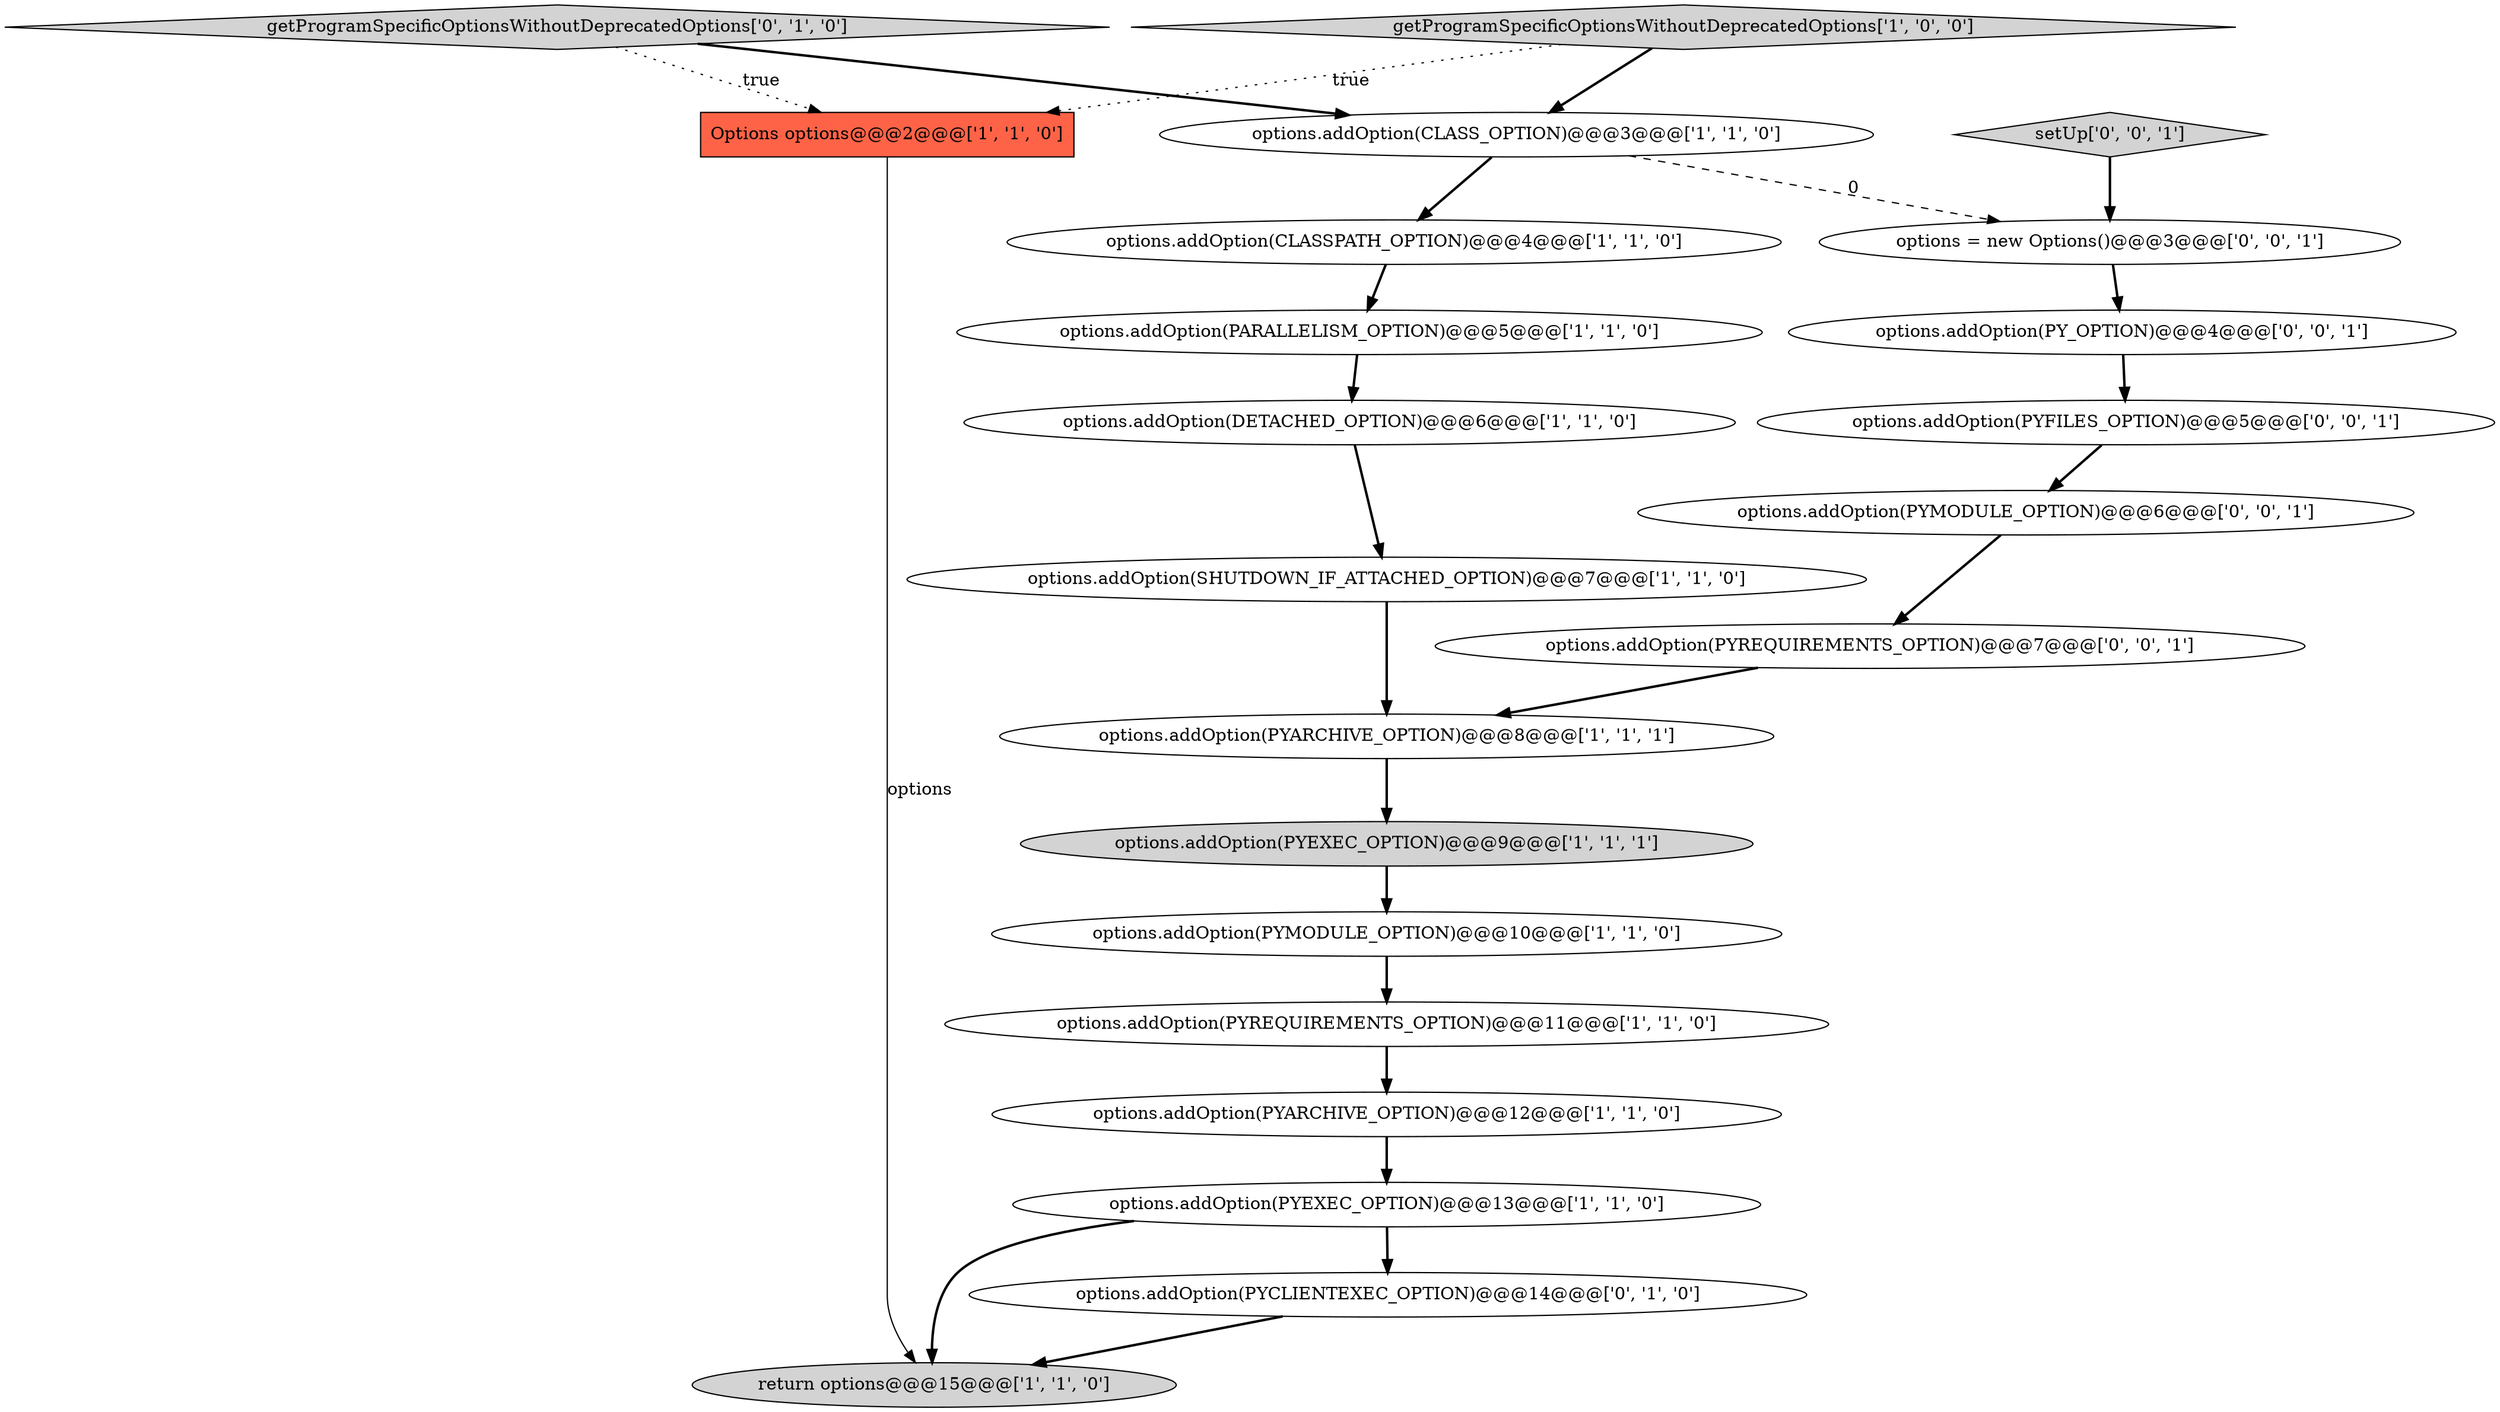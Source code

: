 digraph {
21 [style = filled, label = "setUp['0', '0', '1']", fillcolor = lightgray, shape = diamond image = "AAA0AAABBB3BBB"];
12 [style = filled, label = "options.addOption(CLASSPATH_OPTION)@@@4@@@['1', '1', '0']", fillcolor = white, shape = ellipse image = "AAA0AAABBB1BBB"];
14 [style = filled, label = "options.addOption(PYCLIENTEXEC_OPTION)@@@14@@@['0', '1', '0']", fillcolor = white, shape = ellipse image = "AAA1AAABBB2BBB"];
10 [style = filled, label = "options.addOption(PYEXEC_OPTION)@@@13@@@['1', '1', '0']", fillcolor = white, shape = ellipse image = "AAA0AAABBB1BBB"];
18 [style = filled, label = "options.addOption(PYMODULE_OPTION)@@@6@@@['0', '0', '1']", fillcolor = white, shape = ellipse image = "AAA0AAABBB3BBB"];
0 [style = filled, label = "options.addOption(PYEXEC_OPTION)@@@9@@@['1', '1', '1']", fillcolor = lightgray, shape = ellipse image = "AAA0AAABBB1BBB"];
6 [style = filled, label = "options.addOption(PARALLELISM_OPTION)@@@5@@@['1', '1', '0']", fillcolor = white, shape = ellipse image = "AAA0AAABBB1BBB"];
13 [style = filled, label = "options.addOption(SHUTDOWN_IF_ATTACHED_OPTION)@@@7@@@['1', '1', '0']", fillcolor = white, shape = ellipse image = "AAA0AAABBB1BBB"];
16 [style = filled, label = "options = new Options()@@@3@@@['0', '0', '1']", fillcolor = white, shape = ellipse image = "AAA0AAABBB3BBB"];
19 [style = filled, label = "options.addOption(PYREQUIREMENTS_OPTION)@@@7@@@['0', '0', '1']", fillcolor = white, shape = ellipse image = "AAA0AAABBB3BBB"];
11 [style = filled, label = "options.addOption(PYMODULE_OPTION)@@@10@@@['1', '1', '0']", fillcolor = white, shape = ellipse image = "AAA0AAABBB1BBB"];
3 [style = filled, label = "return options@@@15@@@['1', '1', '0']", fillcolor = lightgray, shape = ellipse image = "AAA0AAABBB1BBB"];
9 [style = filled, label = "options.addOption(PYREQUIREMENTS_OPTION)@@@11@@@['1', '1', '0']", fillcolor = white, shape = ellipse image = "AAA0AAABBB1BBB"];
2 [style = filled, label = "options.addOption(DETACHED_OPTION)@@@6@@@['1', '1', '0']", fillcolor = white, shape = ellipse image = "AAA0AAABBB1BBB"];
15 [style = filled, label = "getProgramSpecificOptionsWithoutDeprecatedOptions['0', '1', '0']", fillcolor = lightgray, shape = diamond image = "AAA0AAABBB2BBB"];
17 [style = filled, label = "options.addOption(PY_OPTION)@@@4@@@['0', '0', '1']", fillcolor = white, shape = ellipse image = "AAA0AAABBB3BBB"];
20 [style = filled, label = "options.addOption(PYFILES_OPTION)@@@5@@@['0', '0', '1']", fillcolor = white, shape = ellipse image = "AAA0AAABBB3BBB"];
4 [style = filled, label = "options.addOption(CLASS_OPTION)@@@3@@@['1', '1', '0']", fillcolor = white, shape = ellipse image = "AAA0AAABBB1BBB"];
8 [style = filled, label = "getProgramSpecificOptionsWithoutDeprecatedOptions['1', '0', '0']", fillcolor = lightgray, shape = diamond image = "AAA0AAABBB1BBB"];
1 [style = filled, label = "options.addOption(PYARCHIVE_OPTION)@@@12@@@['1', '1', '0']", fillcolor = white, shape = ellipse image = "AAA0AAABBB1BBB"];
7 [style = filled, label = "options.addOption(PYARCHIVE_OPTION)@@@8@@@['1', '1', '1']", fillcolor = white, shape = ellipse image = "AAA0AAABBB1BBB"];
5 [style = filled, label = "Options options@@@2@@@['1', '1', '0']", fillcolor = tomato, shape = box image = "AAA0AAABBB1BBB"];
13->7 [style = bold, label=""];
1->10 [style = bold, label=""];
14->3 [style = bold, label=""];
8->4 [style = bold, label=""];
2->13 [style = bold, label=""];
20->18 [style = bold, label=""];
21->16 [style = bold, label=""];
15->4 [style = bold, label=""];
4->16 [style = dashed, label="0"];
11->9 [style = bold, label=""];
17->20 [style = bold, label=""];
0->11 [style = bold, label=""];
10->3 [style = bold, label=""];
6->2 [style = bold, label=""];
15->5 [style = dotted, label="true"];
18->19 [style = bold, label=""];
7->0 [style = bold, label=""];
4->12 [style = bold, label=""];
8->5 [style = dotted, label="true"];
16->17 [style = bold, label=""];
5->3 [style = solid, label="options"];
19->7 [style = bold, label=""];
9->1 [style = bold, label=""];
10->14 [style = bold, label=""];
12->6 [style = bold, label=""];
}
